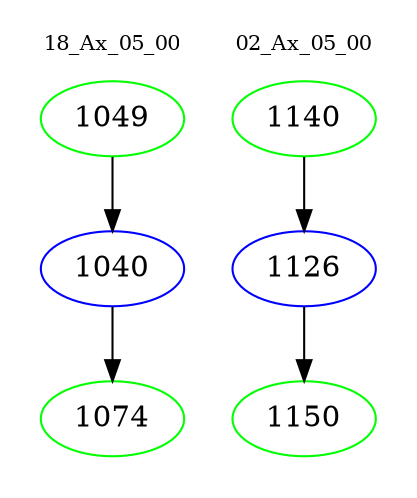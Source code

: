 digraph{
subgraph cluster_0 {
color = white
label = "18_Ax_05_00";
fontsize=10;
T0_1049 [label="1049", color="green"]
T0_1049 -> T0_1040 [color="black"]
T0_1040 [label="1040", color="blue"]
T0_1040 -> T0_1074 [color="black"]
T0_1074 [label="1074", color="green"]
}
subgraph cluster_1 {
color = white
label = "02_Ax_05_00";
fontsize=10;
T1_1140 [label="1140", color="green"]
T1_1140 -> T1_1126 [color="black"]
T1_1126 [label="1126", color="blue"]
T1_1126 -> T1_1150 [color="black"]
T1_1150 [label="1150", color="green"]
}
}
